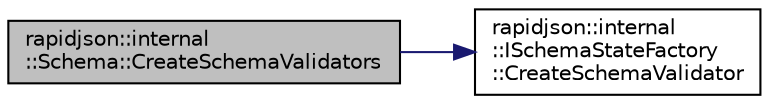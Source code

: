 digraph "rapidjson::internal::Schema::CreateSchemaValidators"
{
 // INTERACTIVE_SVG=YES
 // LATEX_PDF_SIZE
  edge [fontname="Helvetica",fontsize="10",labelfontname="Helvetica",labelfontsize="10"];
  node [fontname="Helvetica",fontsize="10",shape=record];
  rankdir="LR";
  Node46 [label="rapidjson::internal\l::Schema::CreateSchemaValidators",height=0.2,width=0.4,color="black", fillcolor="grey75", style="filled", fontcolor="black",tooltip=" "];
  Node46 -> Node47 [color="midnightblue",fontsize="10",style="solid",fontname="Helvetica"];
  Node47 [label="rapidjson::internal\l::ISchemaStateFactory\l::CreateSchemaValidator",height=0.2,width=0.4,color="black", fillcolor="white", style="filled",URL="$classrapidjson_1_1internal_1_1_i_schema_state_factory.html#af6301e6b139b66414e48e5ecf8f2fb87",tooltip=" "];
}
